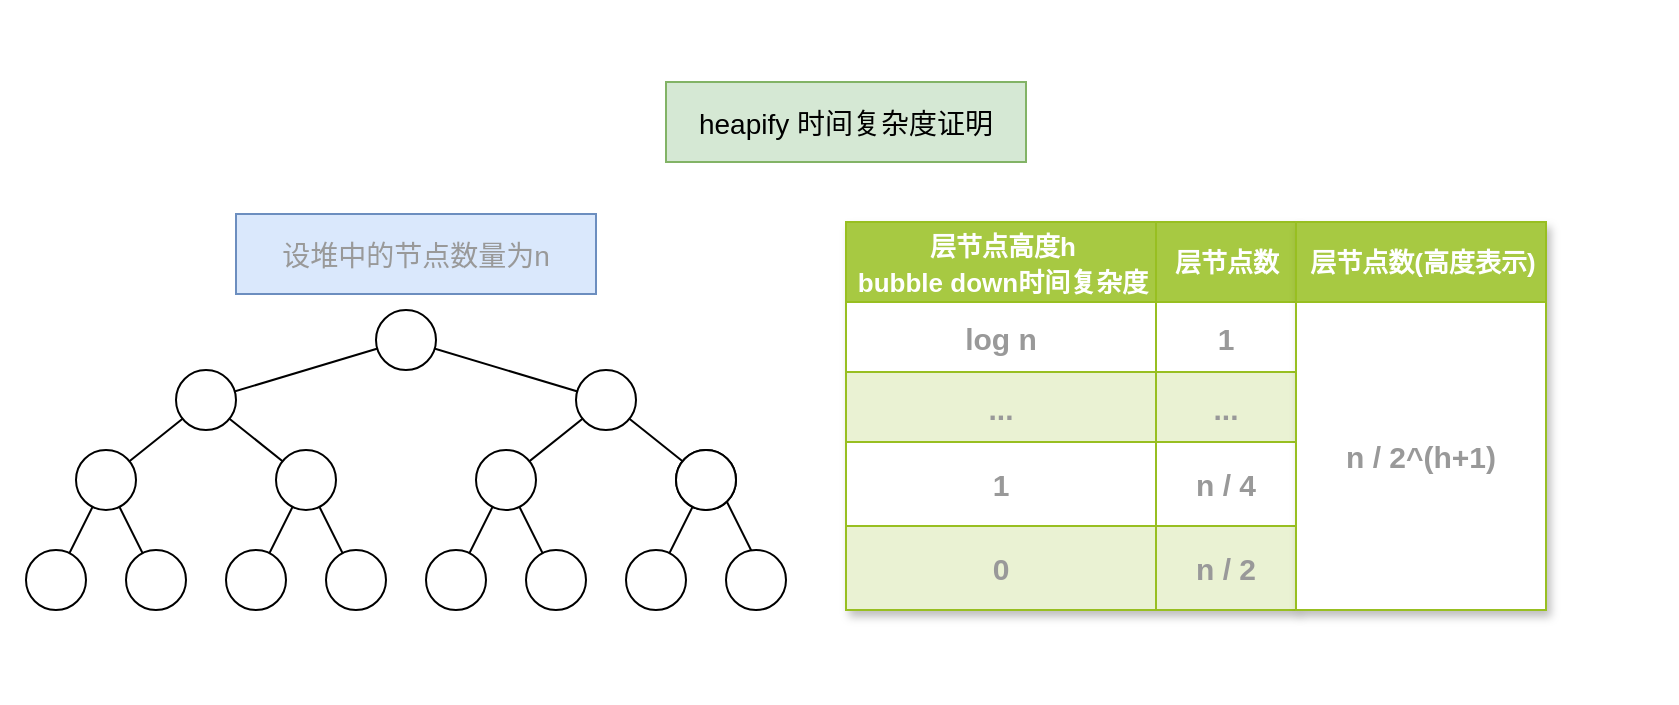<mxfile>
    <diagram id="zaUrqFMK4C-lqB4-PGLN" name="Page-1">
        <mxGraphModel dx="861" dy="1063" grid="0" gridSize="10" guides="1" tooltips="1" connect="1" arrows="1" fold="1" page="0" pageScale="1" pageWidth="850" pageHeight="1100" background="#ffffff" math="0" shadow="0">
            <root>
                <mxCell id="0"/>
                <mxCell id="1" parent="0"/>
                <mxCell id="56" value="&lt;font style=&quot;font-size: 14px;&quot;&gt;heapify 时间复杂度证明&lt;br&gt;&lt;/font&gt;" style="text;html=1;strokeColor=#82b366;fillColor=#d5e8d4;align=center;verticalAlign=middle;whiteSpace=wrap;rounded=0;fontSize=15;fontColor=#000000;" parent="1" vertex="1">
                    <mxGeometry x="335" y="10" width="180" height="40" as="geometry"/>
                </mxCell>
                <mxCell id="57" value="" style="line;strokeWidth=1;html=1;fontColor=#000000;dashed=1;fillColor=#FFFFFF;strokeColor=#FFFFFF;" parent="1" vertex="1">
                    <mxGeometry x="5" y="-30" width="835" height="10" as="geometry"/>
                </mxCell>
                <mxCell id="346" value="" style="endArrow=none;html=1;fontSize=15;fontColor=#000000;" parent="1" edge="1">
                    <mxGeometry width="50" height="50" relative="1" as="geometry">
                        <mxPoint x="105" y="169" as="sourcePoint"/>
                        <mxPoint x="155" y="209" as="targetPoint"/>
                    </mxGeometry>
                </mxCell>
                <mxCell id="347" value="" style="endArrow=none;html=1;fontSize=15;fontColor=#000000;" parent="1" edge="1">
                    <mxGeometry width="50" height="50" relative="1" as="geometry">
                        <mxPoint x="305" y="169" as="sourcePoint"/>
                        <mxPoint x="255" y="209" as="targetPoint"/>
                    </mxGeometry>
                </mxCell>
                <mxCell id="348" value="" style="endArrow=none;html=1;fontSize=15;fontColor=#000000;startArrow=none;" parent="1" source="388" edge="1">
                    <mxGeometry width="50" height="50" relative="1" as="geometry">
                        <mxPoint x="305" y="169" as="sourcePoint"/>
                        <mxPoint x="355.0" y="209" as="targetPoint"/>
                    </mxGeometry>
                </mxCell>
                <mxCell id="349" value="" style="endArrow=none;html=1;fontSize=15;fontColor=#000000;startArrow=none;" parent="1" source="388" edge="1">
                    <mxGeometry width="50" height="50" relative="1" as="geometry">
                        <mxPoint x="330" y="259" as="sourcePoint"/>
                        <mxPoint x="355.0" y="209" as="targetPoint"/>
                    </mxGeometry>
                </mxCell>
                <mxCell id="350" value="" style="endArrow=none;html=1;fontSize=15;fontColor=#000000;" parent="1" edge="1">
                    <mxGeometry width="50" height="50" relative="1" as="geometry">
                        <mxPoint x="280" y="259" as="sourcePoint"/>
                        <mxPoint x="255" y="209" as="targetPoint"/>
                    </mxGeometry>
                </mxCell>
                <mxCell id="351" value="" style="endArrow=none;html=1;fontSize=15;fontColor=#000000;" parent="1" edge="1">
                    <mxGeometry width="50" height="50" relative="1" as="geometry">
                        <mxPoint x="230" y="259" as="sourcePoint"/>
                        <mxPoint x="255" y="209" as="targetPoint"/>
                    </mxGeometry>
                </mxCell>
                <mxCell id="352" value="" style="endArrow=none;html=1;fontSize=15;fontColor=#000000;" parent="1" edge="1">
                    <mxGeometry width="50" height="50" relative="1" as="geometry">
                        <mxPoint x="180" y="259" as="sourcePoint"/>
                        <mxPoint x="155" y="209" as="targetPoint"/>
                    </mxGeometry>
                </mxCell>
                <mxCell id="353" value="" style="endArrow=none;html=1;fontSize=15;fontColor=#000000;" parent="1" edge="1">
                    <mxGeometry width="50" height="50" relative="1" as="geometry">
                        <mxPoint x="130" y="259" as="sourcePoint"/>
                        <mxPoint x="155" y="209" as="targetPoint"/>
                    </mxGeometry>
                </mxCell>
                <mxCell id="354" value="" style="endArrow=none;html=1;fontSize=15;fontColor=#000000;" parent="1" edge="1">
                    <mxGeometry width="50" height="50" relative="1" as="geometry">
                        <mxPoint x="80" y="259" as="sourcePoint"/>
                        <mxPoint x="55" y="209" as="targetPoint"/>
                    </mxGeometry>
                </mxCell>
                <mxCell id="355" value="" style="endArrow=none;html=1;fontSize=15;fontColor=#000000;" parent="1" edge="1">
                    <mxGeometry width="50" height="50" relative="1" as="geometry">
                        <mxPoint x="30" y="259" as="sourcePoint"/>
                        <mxPoint x="55" y="209" as="targetPoint"/>
                    </mxGeometry>
                </mxCell>
                <mxCell id="356" value="" style="endArrow=none;html=1;fontSize=15;fontColor=#000000;" parent="1" edge="1">
                    <mxGeometry width="50" height="50" relative="1" as="geometry">
                        <mxPoint x="105" y="169" as="sourcePoint"/>
                        <mxPoint x="55" y="209" as="targetPoint"/>
                    </mxGeometry>
                </mxCell>
                <mxCell id="357" value="" style="endArrow=none;html=1;fontSize=15;fontColor=#000000;" parent="1" edge="1">
                    <mxGeometry width="50" height="50" relative="1" as="geometry">
                        <mxPoint x="105" y="169" as="sourcePoint"/>
                        <mxPoint x="205" y="139" as="targetPoint"/>
                    </mxGeometry>
                </mxCell>
                <mxCell id="358" value="" style="endArrow=none;html=1;fontSize=15;fontColor=#000000;" parent="1" edge="1">
                    <mxGeometry width="50" height="50" relative="1" as="geometry">
                        <mxPoint x="305" y="169" as="sourcePoint"/>
                        <mxPoint x="205" y="139" as="targetPoint"/>
                    </mxGeometry>
                </mxCell>
                <mxCell id="359" value="" style="ellipse;whiteSpace=wrap;html=1;aspect=fixed;fontSize=15;" parent="1" vertex="1">
                    <mxGeometry x="90" y="154" width="30" height="30" as="geometry"/>
                </mxCell>
                <mxCell id="360" value="" style="ellipse;whiteSpace=wrap;html=1;aspect=fixed;fontSize=15;" parent="1" vertex="1">
                    <mxGeometry x="190" y="124" width="30" height="30" as="geometry"/>
                </mxCell>
                <mxCell id="361" value="" style="ellipse;whiteSpace=wrap;html=1;aspect=fixed;fontSize=15;" parent="1" vertex="1">
                    <mxGeometry x="40" y="194" width="30" height="30" as="geometry"/>
                </mxCell>
                <mxCell id="362" value="" style="ellipse;whiteSpace=wrap;html=1;aspect=fixed;fontSize=15;" parent="1" vertex="1">
                    <mxGeometry x="140" y="194" width="30" height="30" as="geometry"/>
                </mxCell>
                <mxCell id="363" value="" style="ellipse;whiteSpace=wrap;html=1;aspect=fixed;fontSize=15;" parent="1" vertex="1">
                    <mxGeometry x="240" y="194" width="30" height="30" as="geometry"/>
                </mxCell>
                <mxCell id="364" value="" style="ellipse;whiteSpace=wrap;html=1;aspect=fixed;fontSize=15;" parent="1" vertex="1">
                    <mxGeometry x="15" y="244" width="30" height="30" as="geometry"/>
                </mxCell>
                <mxCell id="365" value="" style="ellipse;whiteSpace=wrap;html=1;aspect=fixed;fontSize=15;" parent="1" vertex="1">
                    <mxGeometry x="65" y="244" width="30" height="30" as="geometry"/>
                </mxCell>
                <mxCell id="366" value="" style="ellipse;whiteSpace=wrap;html=1;aspect=fixed;fontSize=15;" parent="1" vertex="1">
                    <mxGeometry x="115" y="244" width="30" height="30" as="geometry"/>
                </mxCell>
                <mxCell id="367" value="" style="ellipse;whiteSpace=wrap;html=1;aspect=fixed;fontSize=15;" parent="1" vertex="1">
                    <mxGeometry x="165" y="244" width="30" height="30" as="geometry"/>
                </mxCell>
                <mxCell id="368" value="" style="ellipse;whiteSpace=wrap;html=1;aspect=fixed;fontSize=15;" parent="1" vertex="1">
                    <mxGeometry x="215" y="244" width="30" height="30" as="geometry"/>
                </mxCell>
                <mxCell id="369" value="" style="ellipse;whiteSpace=wrap;html=1;aspect=fixed;fontSize=15;" parent="1" vertex="1">
                    <mxGeometry x="265" y="244" width="30" height="30" as="geometry"/>
                </mxCell>
                <mxCell id="384" value="" style="endArrow=none;html=1;fontSize=15;fontColor=#000000;startArrow=none;" parent="1" source="386" target="388" edge="1">
                    <mxGeometry width="50" height="50" relative="1" as="geometry">
                        <mxPoint x="305" y="169.0" as="sourcePoint"/>
                        <mxPoint x="355" y="209.0" as="targetPoint"/>
                    </mxGeometry>
                </mxCell>
                <mxCell id="385" value="" style="endArrow=none;html=1;fontSize=15;fontColor=#000000;" parent="1" target="386" edge="1">
                    <mxGeometry width="50" height="50" relative="1" as="geometry">
                        <mxPoint x="305" y="169.0" as="sourcePoint"/>
                        <mxPoint x="334.393" y="198.393" as="targetPoint"/>
                    </mxGeometry>
                </mxCell>
                <mxCell id="386" value="" style="ellipse;whiteSpace=wrap;html=1;aspect=fixed;fontSize=15;" parent="1" vertex="1">
                    <mxGeometry x="290" y="154" width="30" height="30" as="geometry"/>
                </mxCell>
                <mxCell id="387" value="" style="endArrow=none;html=1;fontSize=15;fontColor=#000000;" parent="1" target="388" edge="1">
                    <mxGeometry width="50" height="50" relative="1" as="geometry">
                        <mxPoint x="330.0" y="259.0" as="sourcePoint"/>
                        <mxPoint x="355" y="209.0" as="targetPoint"/>
                    </mxGeometry>
                </mxCell>
                <mxCell id="388" value="2" style="ellipse;whiteSpace=wrap;html=1;aspect=fixed;fontSize=15;" parent="1" vertex="1">
                    <mxGeometry x="340" y="194" width="30" height="30" as="geometry"/>
                </mxCell>
                <mxCell id="389" value="" style="ellipse;whiteSpace=wrap;html=1;aspect=fixed;fontSize=15;" parent="1" vertex="1">
                    <mxGeometry x="315" y="244" width="30" height="30" as="geometry"/>
                </mxCell>
                <mxCell id="525" value="" style="endArrow=none;html=1;fontSize=15;fontColor=#000000;" edge="1" parent="1">
                    <mxGeometry width="50" height="50" relative="1" as="geometry">
                        <mxPoint x="385" y="259.0" as="sourcePoint"/>
                        <mxPoint x="360" y="209" as="targetPoint"/>
                    </mxGeometry>
                </mxCell>
                <mxCell id="526" value="" style="ellipse;whiteSpace=wrap;html=1;aspect=fixed;fontSize=15;" vertex="1" parent="1">
                    <mxGeometry x="365" y="244" width="30" height="30" as="geometry"/>
                </mxCell>
                <mxCell id="390" value="" style="ellipse;whiteSpace=wrap;html=1;aspect=fixed;fontSize=15;" parent="1" vertex="1">
                    <mxGeometry x="340" y="194" width="30" height="30" as="geometry"/>
                </mxCell>
                <mxCell id="548" value="&lt;font style=&quot;font-size: 14px;&quot;&gt;设堆中的节点数量为n&lt;br&gt;&lt;/font&gt;" style="text;html=1;strokeColor=#6c8ebf;fillColor=#dae8fc;align=center;verticalAlign=middle;whiteSpace=wrap;rounded=0;fontSize=15;fontColor=#999999;" vertex="1" parent="1">
                    <mxGeometry x="120" y="76" width="180" height="40" as="geometry"/>
                </mxCell>
                <mxCell id="617" value="Assets" style="childLayout=tableLayout;recursiveResize=0;strokeColor=#98bf21;fillColor=#A7C942;shadow=1;fontColor=#999999;fontSize=15;" vertex="1" parent="1">
                    <mxGeometry x="425" y="80" width="225" height="194" as="geometry"/>
                </mxCell>
                <mxCell id="618" style="shape=tableRow;horizontal=0;startSize=0;swimlaneHead=0;swimlaneBody=0;top=0;left=0;bottom=0;right=0;dropTarget=0;collapsible=0;recursiveResize=0;expand=0;fontStyle=0;strokeColor=inherit;fillColor=#ffffff;fontColor=#999999;fontSize=15;" vertex="1" parent="617">
                    <mxGeometry width="225" height="40" as="geometry"/>
                </mxCell>
                <mxCell id="619" value="&lt;font style=&quot;font-size: 13px;&quot;&gt;层节点高度h&lt;br style=&quot;&quot;&gt;bubble down时间复杂度&lt;/font&gt;" style="connectable=0;recursiveResize=0;strokeColor=inherit;fillColor=#A7C942;align=center;fontStyle=1;fontColor=#FFFFFF;html=1;fontSize=15;" vertex="1" parent="618">
                    <mxGeometry width="155" height="40" as="geometry">
                        <mxRectangle width="155" height="40" as="alternateBounds"/>
                    </mxGeometry>
                </mxCell>
                <mxCell id="620" value="层节点数" style="connectable=0;recursiveResize=0;strokeColor=inherit;fillColor=#A7C942;align=center;fontStyle=1;fontColor=#FFFFFF;html=1;fontSize=13;" vertex="1" parent="618">
                    <mxGeometry x="155" width="70" height="40" as="geometry">
                        <mxRectangle width="70" height="40" as="alternateBounds"/>
                    </mxGeometry>
                </mxCell>
                <mxCell id="622" value="" style="shape=tableRow;horizontal=0;startSize=0;swimlaneHead=0;swimlaneBody=0;top=0;left=0;bottom=0;right=0;dropTarget=0;collapsible=0;recursiveResize=0;expand=0;fontStyle=0;strokeColor=inherit;fillColor=#ffffff;fontColor=#999999;fontSize=15;" vertex="1" parent="617">
                    <mxGeometry y="40" width="225" height="35" as="geometry"/>
                </mxCell>
                <mxCell id="623" value="log n" style="connectable=0;recursiveResize=0;strokeColor=inherit;fillColor=inherit;align=center;whiteSpace=wrap;html=1;fontColor=#999999;fontSize=15;fontStyle=1" vertex="1" parent="622">
                    <mxGeometry width="155" height="35" as="geometry">
                        <mxRectangle width="155" height="35" as="alternateBounds"/>
                    </mxGeometry>
                </mxCell>
                <mxCell id="624" value="1" style="connectable=0;recursiveResize=0;strokeColor=inherit;fillColor=inherit;align=center;whiteSpace=wrap;html=1;fontColor=#999999;fontSize=15;fontStyle=1" vertex="1" parent="622">
                    <mxGeometry x="155" width="70" height="35" as="geometry">
                        <mxRectangle width="70" height="35" as="alternateBounds"/>
                    </mxGeometry>
                </mxCell>
                <mxCell id="626" value="" style="shape=tableRow;horizontal=0;startSize=0;swimlaneHead=0;swimlaneBody=0;top=0;left=0;bottom=0;right=0;dropTarget=0;collapsible=0;recursiveResize=0;expand=0;fontStyle=1;strokeColor=inherit;fillColor=#EAF2D3;fontColor=#999999;fontSize=15;" vertex="1" parent="617">
                    <mxGeometry y="75" width="225" height="35" as="geometry"/>
                </mxCell>
                <mxCell id="627" value="..." style="connectable=0;recursiveResize=0;strokeColor=inherit;fillColor=inherit;whiteSpace=wrap;html=1;fontColor=#999999;fontSize=15;fontStyle=1" vertex="1" parent="626">
                    <mxGeometry width="155" height="35" as="geometry">
                        <mxRectangle width="155" height="35" as="alternateBounds"/>
                    </mxGeometry>
                </mxCell>
                <mxCell id="628" value="..." style="connectable=0;recursiveResize=0;strokeColor=inherit;fillColor=inherit;whiteSpace=wrap;html=1;fontColor=#999999;fontSize=15;fontStyle=1" vertex="1" parent="626">
                    <mxGeometry x="155" width="70" height="35" as="geometry">
                        <mxRectangle width="70" height="35" as="alternateBounds"/>
                    </mxGeometry>
                </mxCell>
                <mxCell id="630" value="" style="shape=tableRow;horizontal=0;startSize=0;swimlaneHead=0;swimlaneBody=0;top=0;left=0;bottom=0;right=0;dropTarget=0;collapsible=0;recursiveResize=0;expand=0;fontStyle=0;strokeColor=inherit;fillColor=#ffffff;fontColor=#999999;fontSize=15;" vertex="1" parent="617">
                    <mxGeometry y="110" width="225" height="42" as="geometry"/>
                </mxCell>
                <mxCell id="631" value="1" style="connectable=0;recursiveResize=0;strokeColor=inherit;fillColor=inherit;fontStyle=1;align=center;whiteSpace=wrap;html=1;fontColor=#999999;fontSize=15;" vertex="1" parent="630">
                    <mxGeometry width="155" height="42" as="geometry">
                        <mxRectangle width="155" height="42" as="alternateBounds"/>
                    </mxGeometry>
                </mxCell>
                <mxCell id="632" value="n / 4" style="connectable=0;recursiveResize=0;strokeColor=inherit;fillColor=inherit;fontStyle=1;align=center;whiteSpace=wrap;html=1;fontColor=#999999;fontSize=15;" vertex="1" parent="630">
                    <mxGeometry x="155" width="70" height="42" as="geometry">
                        <mxRectangle width="70" height="42" as="alternateBounds"/>
                    </mxGeometry>
                </mxCell>
                <mxCell id="634" value="" style="shape=tableRow;horizontal=0;startSize=0;swimlaneHead=0;swimlaneBody=0;top=0;left=0;bottom=0;right=0;dropTarget=0;collapsible=0;recursiveResize=0;expand=0;fontStyle=1;strokeColor=inherit;fillColor=#EAF2D3;fontColor=#999999;fontSize=15;" vertex="1" parent="617">
                    <mxGeometry y="152" width="225" height="42" as="geometry"/>
                </mxCell>
                <mxCell id="635" value="0" style="connectable=0;recursiveResize=0;strokeColor=inherit;fillColor=inherit;whiteSpace=wrap;html=1;fontColor=#999999;fontSize=15;fontStyle=1" vertex="1" parent="634">
                    <mxGeometry width="155" height="42" as="geometry">
                        <mxRectangle width="155" height="42" as="alternateBounds"/>
                    </mxGeometry>
                </mxCell>
                <mxCell id="636" value="n / 2" style="connectable=0;recursiveResize=0;strokeColor=inherit;fillColor=inherit;whiteSpace=wrap;html=1;fontColor=#999999;fontSize=15;fontStyle=1" vertex="1" parent="634">
                    <mxGeometry x="155" width="70" height="42" as="geometry">
                        <mxRectangle width="70" height="42" as="alternateBounds"/>
                    </mxGeometry>
                </mxCell>
                <mxCell id="638" value="Assets" style="childLayout=tableLayout;recursiveResize=0;strokeColor=#98bf21;fillColor=#A7C942;shadow=1;fontColor=#999999;fontSize=15;" vertex="1" parent="1">
                    <mxGeometry x="650" y="80" width="125" height="194" as="geometry"/>
                </mxCell>
                <mxCell id="639" style="shape=tableRow;horizontal=0;startSize=0;swimlaneHead=0;swimlaneBody=0;top=0;left=0;bottom=0;right=0;dropTarget=0;collapsible=0;recursiveResize=0;expand=0;fontStyle=0;strokeColor=inherit;fillColor=#ffffff;fontColor=#999999;fontSize=15;" vertex="1" parent="638">
                    <mxGeometry width="125" height="40" as="geometry"/>
                </mxCell>
                <mxCell id="640" value="层节点数(高度表示)" style="connectable=0;recursiveResize=0;strokeColor=inherit;fillColor=#A7C942;align=center;fontStyle=1;fontColor=#FFFFFF;html=1;fontSize=13;" vertex="1" parent="639">
                    <mxGeometry width="125" height="40" as="geometry">
                        <mxRectangle width="125" height="40" as="alternateBounds"/>
                    </mxGeometry>
                </mxCell>
                <mxCell id="643" value="" style="shape=tableRow;horizontal=0;startSize=0;swimlaneHead=0;swimlaneBody=0;top=0;left=0;bottom=0;right=0;dropTarget=0;collapsible=0;recursiveResize=0;expand=0;fontStyle=0;strokeColor=inherit;fillColor=#ffffff;fontColor=#999999;fontSize=15;" vertex="1" parent="638">
                    <mxGeometry y="40" width="125" height="154" as="geometry"/>
                </mxCell>
                <mxCell id="644" value="n / 2^(h+1)" style="connectable=0;recursiveResize=0;strokeColor=inherit;fillColor=inherit;align=center;whiteSpace=wrap;html=1;fontColor=#999999;fontSize=15;fontStyle=1" vertex="1" parent="643">
                    <mxGeometry width="125" height="154" as="geometry">
                        <mxRectangle width="125" height="154" as="alternateBounds"/>
                    </mxGeometry>
                </mxCell>
                <mxCell id="659" value="" style="line;strokeWidth=1;html=1;fontColor=#000000;dashed=1;fillColor=#FFFFFF;strokeColor=#FFFFFF;" vertex="1" parent="1">
                    <mxGeometry x="2.5" y="310" width="835" height="10" as="geometry"/>
                </mxCell>
            </root>
        </mxGraphModel>
    </diagram>
</mxfile>